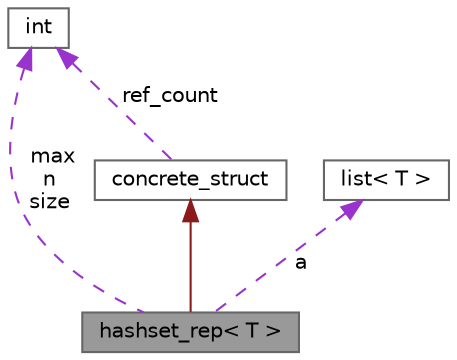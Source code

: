digraph "hashset_rep&lt; T &gt;"
{
 // LATEX_PDF_SIZE
  bgcolor="transparent";
  edge [fontname=Helvetica,fontsize=10,labelfontname=Helvetica,labelfontsize=10];
  node [fontname=Helvetica,fontsize=10,shape=box,height=0.2,width=0.4];
  Node1 [label="hashset_rep\< T \>",height=0.2,width=0.4,color="gray40", fillcolor="grey60", style="filled", fontcolor="black",tooltip="The hashset_rep class represents an entry in a hash set."];
  Node2 -> Node1 [dir="back",color="firebrick4",style="solid"];
  Node2 [label="concrete_struct",height=0.2,width=0.4,color="gray40", fillcolor="white", style="filled",URL="$structconcrete__struct.html",tooltip="Structure representing a concrete object with a reference count."];
  Node3 -> Node2 [dir="back",color="darkorchid3",style="dashed",label=" ref_count" ];
  Node3 [label="int",height=0.2,width=0.4,color="gray40", fillcolor="white", style="filled",tooltip=" "];
  Node3 -> Node1 [dir="back",color="darkorchid3",style="dashed",label=" max\nn\nsize" ];
  Node4 -> Node1 [dir="back",color="darkorchid3",style="dashed",label=" a" ];
  Node4 [label="list\< T \>",height=0.2,width=0.4,color="gray40", fillcolor="white", style="filled",tooltip=" "];
}
